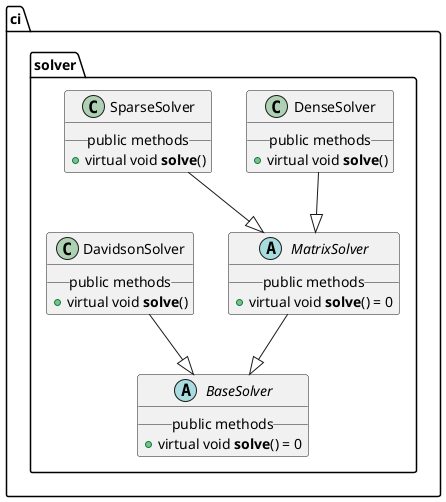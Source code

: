 @startuml


namespace ci {


namespace solver {

abstract class BaseSolver {
    __ public methods __
        + virtual void **solve**() = 0
}



abstract class MatrixSolver {
    __ public methods __
        + virtual void **solve**() = 0
}


class DenseSolver {
    __ public methods __
        + virtual void **solve**()
}


class SparseSolver {
    __ public methods __
        + virtual void **solve**()
}


class DavidsonSolver {
    __ public methods __
        + virtual void **solve**()
}





}








}




ci.solver.MatrixSolver --|> ci.solver.BaseSolver

ci.solver.DenseSolver --|> ci.solver.MatrixSolver
ci.solver.SparseSolver --|> ci.solver.MatrixSolver

ci.solver.DavidsonSolver --|> ci.solver.BaseSolver




@enduml



abstract class BaseCI {
    __ protected data __
        # SOBasis& so_basis
        # const size_t K
        # const size_t dim
        # std::vector<ci:State> solutions
    __ protected methods __

}



class DOCI {
    __ private data __
        - const size_t N_P
        - const size_t K
        - const size_t dim
        - std::vector<ci::State> solutions
    == constructors ==

    __ public methods __
        + void **solveDenseEigenvalueProblem**()
        + void **solveSparseEigenvalueProblem**()
        + void **solveDavidsonEigenvalueProblem**()



}